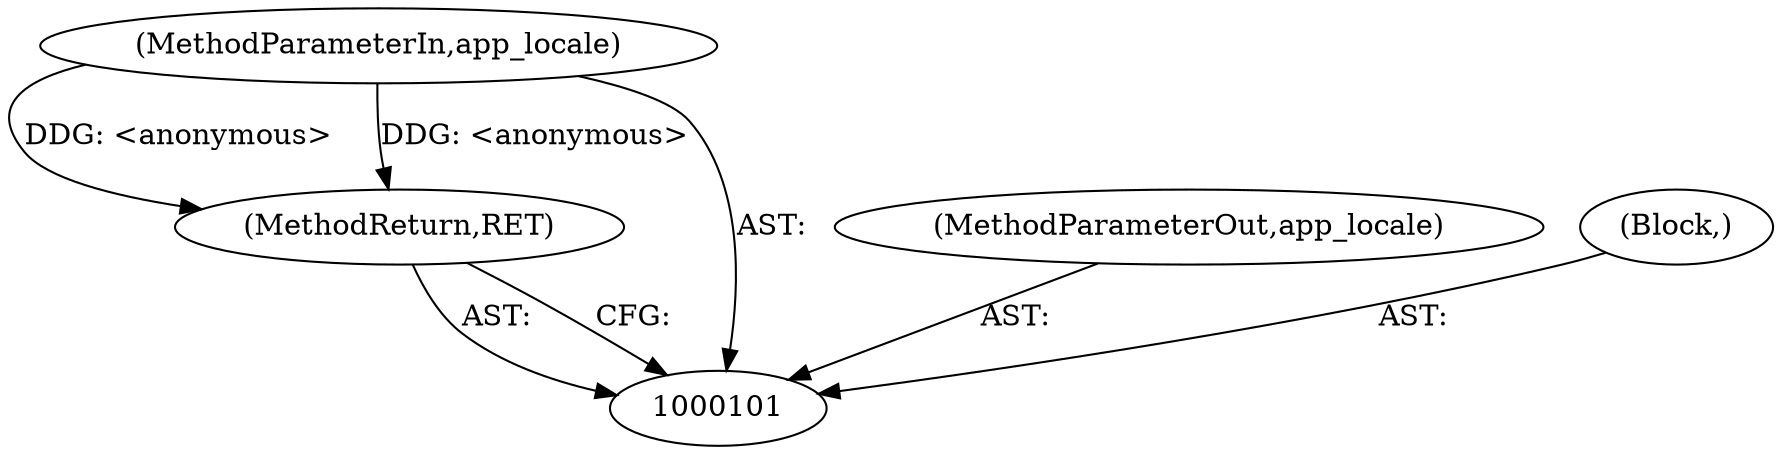 digraph "0_Chrome_c7a90019bf7054145b11d2577b851cf2779d3d79_11" {
"1000102" [label="(MethodParameterIn,app_locale)"];
"1000459" [label="(MethodParameterOut,app_locale)"];
"1000103" [label="(Block,)"];
"1000104" [label="(MethodReturn,RET)"];
"1000102" -> "1000101"  [label="AST: "];
"1000102" -> "1000104"  [label="DDG: <anonymous>"];
"1000459" -> "1000101"  [label="AST: "];
"1000103" -> "1000101"  [label="AST: "];
"1000104" -> "1000101"  [label="AST: "];
"1000104" -> "1000101"  [label="CFG: "];
"1000102" -> "1000104"  [label="DDG: <anonymous>"];
}
